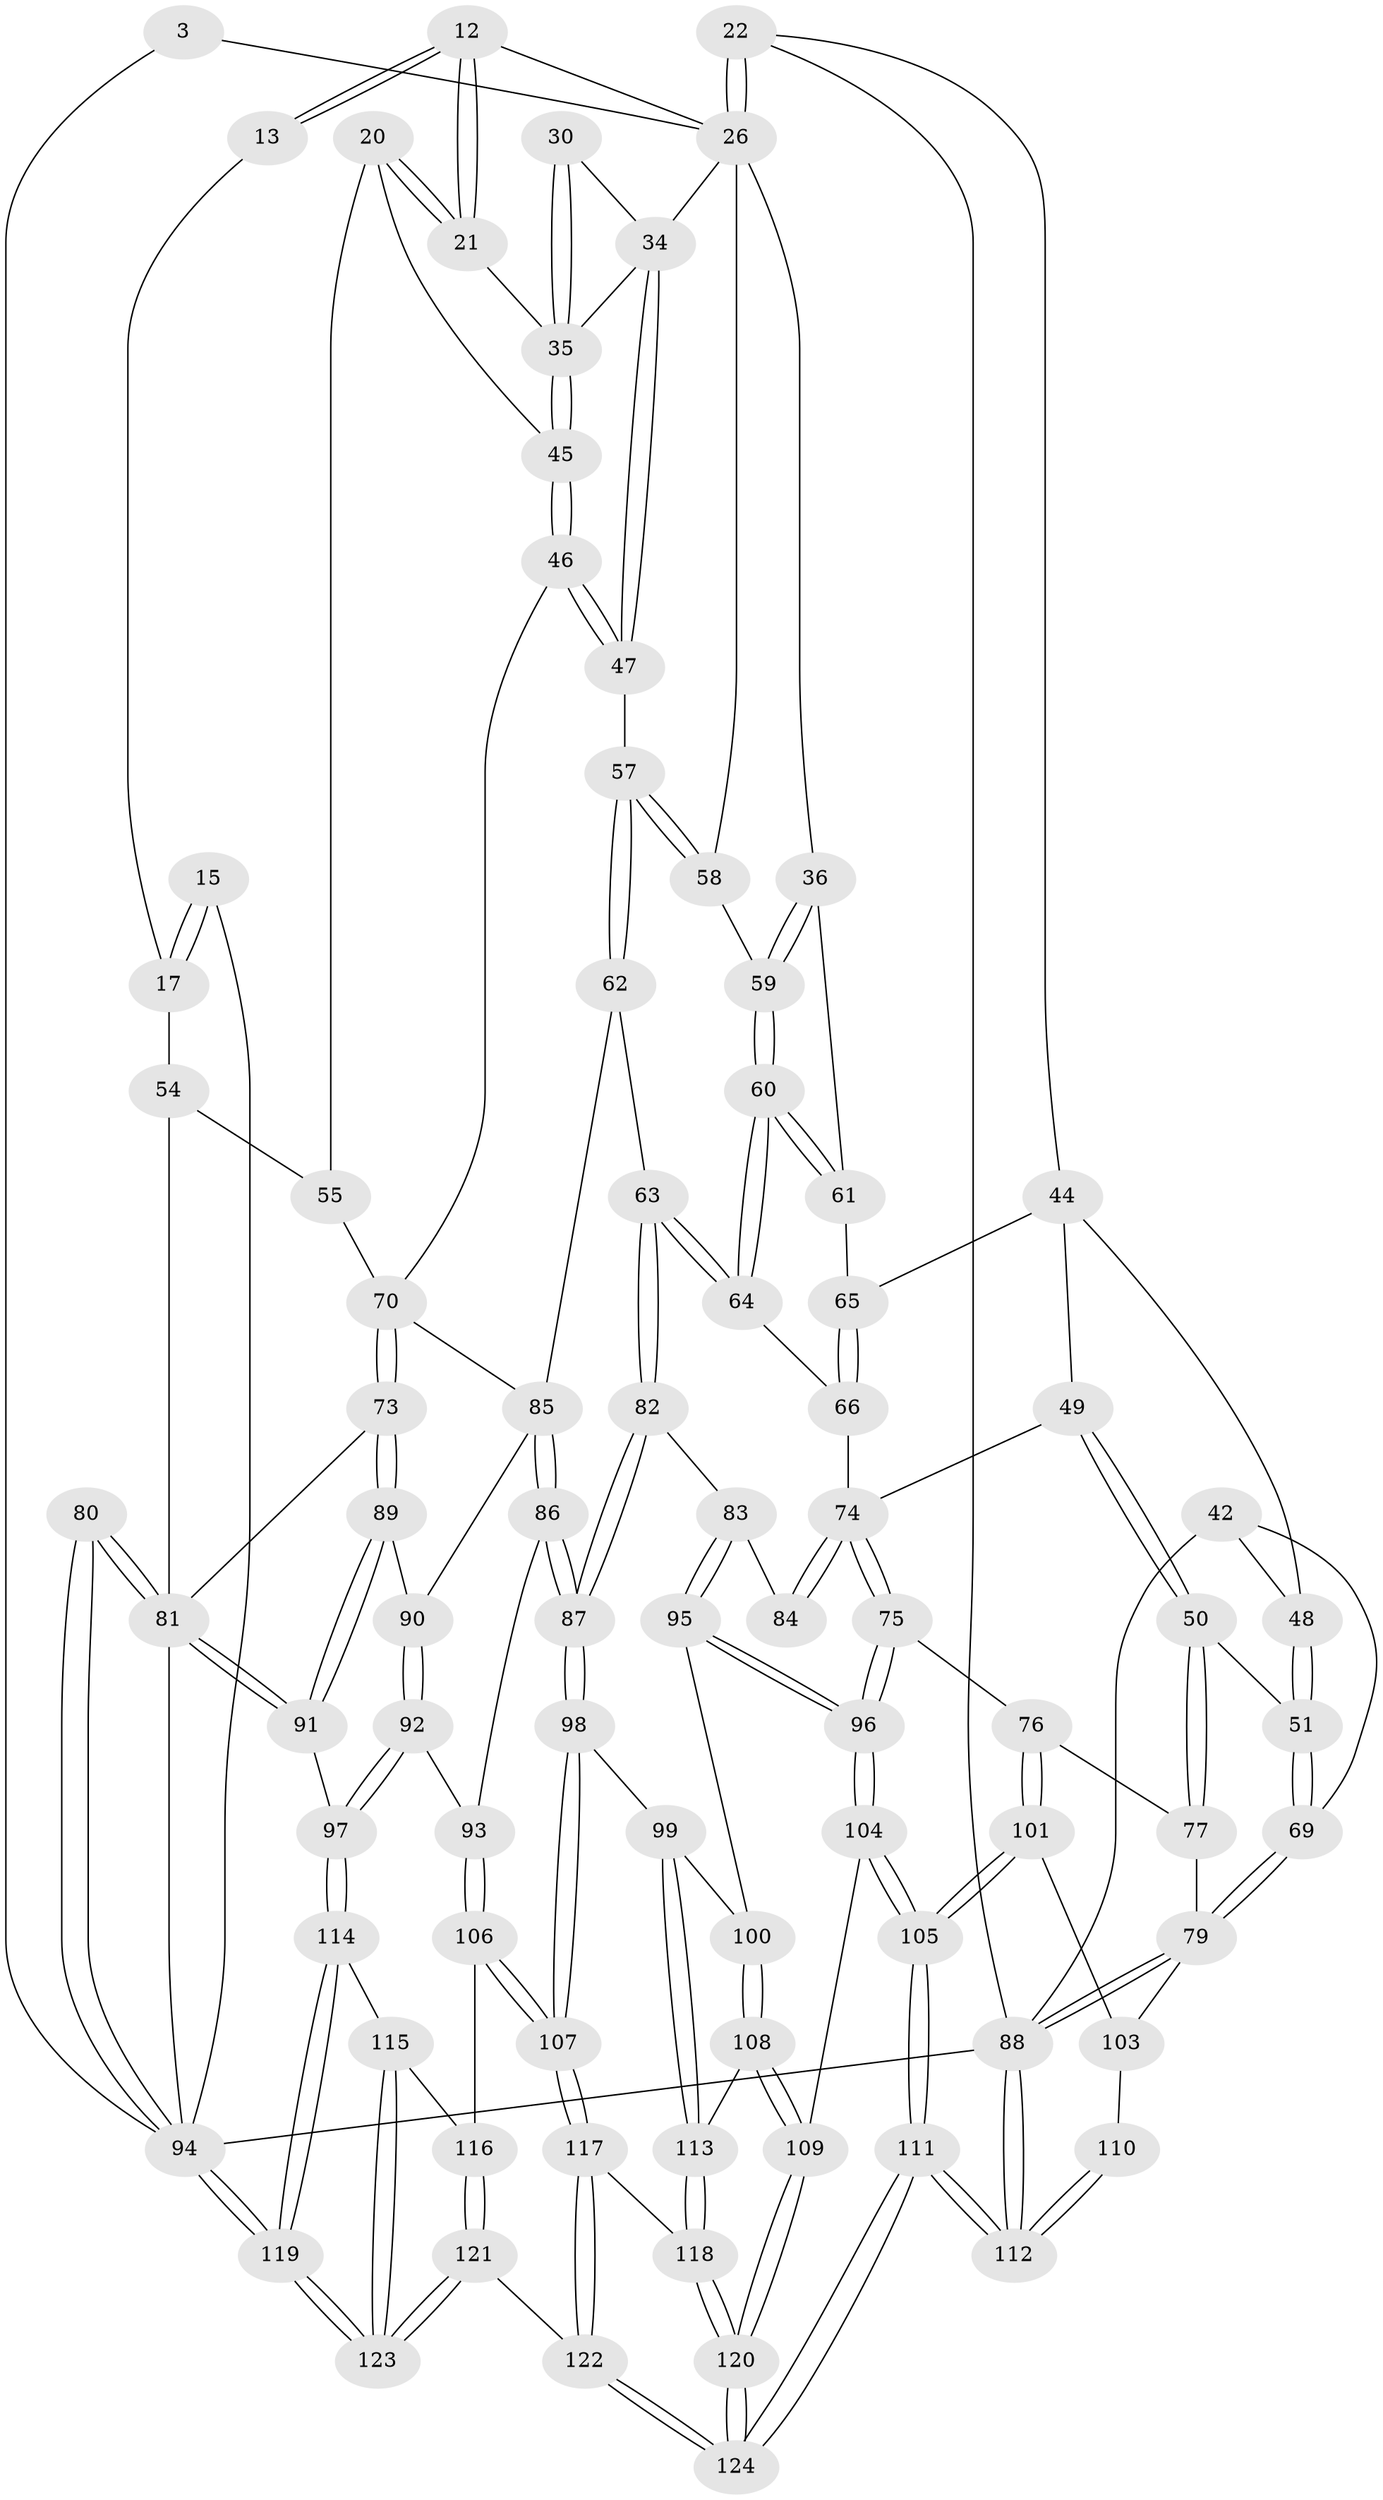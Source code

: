 // original degree distribution, {3: 0.024193548387096774, 5: 0.5241935483870968, 4: 0.22580645161290322, 6: 0.22580645161290322}
// Generated by graph-tools (version 1.1) at 2025/05/03/04/25 22:05:25]
// undirected, 86 vertices, 205 edges
graph export_dot {
graph [start="1"]
  node [color=gray90,style=filled];
  3 [pos="+0.8637642899312377+0"];
  12 [pos="+0.8070797745295336+0.09558716199606863"];
  13 [pos="+0.8256337307070037+0.07099701282270385"];
  15 [pos="+1+0.12171285821357558"];
  17 [pos="+0.9745562021728824+0.22575781512235926",super="+16"];
  20 [pos="+0.8943917882044575+0.24943545700016417"];
  21 [pos="+0.8136383572823782+0.19702684135423545"];
  22 [pos="+0.44430742668118794+0.11598189651369005",super="+9"];
  26 [pos="+0.39993186019568516+0.27548760781396625",super="+25+23+11+10"];
  30 [pos="+0.7297607769564021+0.3073304671376137"];
  34 [pos="+0.6956183653007441+0.295355243796741",super="+31+28"];
  35 [pos="+0.7626126796422179+0.3588244633750507",super="+33+29"];
  36 [pos="+0.3880275200228592+0.28674049179114125"];
  42 [pos="+0+0.3201187992240778"];
  44 [pos="+0.11747625363156715+0.2698708581722215",super="+43+40"];
  45 [pos="+0.7809872286773376+0.3958115530250515",super="+32"];
  46 [pos="+0.7788070621027116+0.42019784663732607"];
  47 [pos="+0.6661363969968066+0.3840953578928947"];
  48 [pos="+0.09748409525535472+0.3048268564053648",super="+41"];
  49 [pos="+0.18758206636787367+0.45342160902263046"];
  50 [pos="+0.08932839129487911+0.4663926119574903"];
  51 [pos="+0.046638689049512086+0.4435486535409528"];
  54 [pos="+0.9633430018916349+0.43445967098376265",super="+18"];
  55 [pos="+0.9052227724819225+0.4263061514984535",super="+19"];
  57 [pos="+0.6114697816807451+0.3780705603807319"];
  58 [pos="+0.5752302005469675+0.31754698813690657"];
  59 [pos="+0.5014607281916675+0.3880036055072189"];
  60 [pos="+0.47352590319502885+0.4479900387624211"];
  61 [pos="+0.4376486799597182+0.4041048557426297",super="+37"];
  62 [pos="+0.5667215646370444+0.5406769743760573"];
  63 [pos="+0.5576722565766089+0.5424233926040616"];
  64 [pos="+0.48021384450249405+0.5060756232968882"];
  65 [pos="+0.358594906375253+0.42285169494639024",super="+38"];
  66 [pos="+0.36793100132898315+0.5286746917015521"];
  69 [pos="+0+0.39797806424226534"];
  70 [pos="+0.7756277723243334+0.507342013686536",super="+56"];
  73 [pos="+0.8508148673540435+0.5936405459828858"];
  74 [pos="+0.1978602189543704+0.7102106223700458",super="+68+67"];
  75 [pos="+0.17993999972883887+0.7263456373989147"];
  76 [pos="+0.14019864699541934+0.7237396776406938"];
  77 [pos="+0.07931734751909392+0.7067941388088781"];
  79 [pos="+0+0.7871005514233216",super="+78"];
  80 [pos="+1+0.7789389619286032"];
  81 [pos="+1+0.7728928965284931",super="+72+53"];
  82 [pos="+0.4849570916579896+0.7131642222751848"];
  83 [pos="+0.35651375800756135+0.6638830206772982"];
  84 [pos="+0.3384396167103366+0.64917570396073"];
  85 [pos="+0.6692474210834428+0.6385310833631376",super="+71"];
  86 [pos="+0.6448218034464356+0.7624997708722892"];
  87 [pos="+0.5092092926678302+0.7721406225440104"];
  88 [pos="+0+1",super="+5"];
  89 [pos="+0.8541779367662389+0.6921862924220563"];
  90 [pos="+0.6959134276910623+0.6500187556529319"];
  91 [pos="+0.8757299914078158+0.7665974012865189"];
  92 [pos="+0.8233181146064499+0.794483708889883"];
  93 [pos="+0.6699019694172241+0.7835126568809204"];
  94 [pos="+1+1",super="+4+52"];
  95 [pos="+0.35220585548697103+0.8181906908667618"];
  96 [pos="+0.23316121865735037+0.8109750130563959"];
  97 [pos="+0.842691281016761+0.7972553025821779"];
  98 [pos="+0.49035297975971204+0.813629734044481"];
  99 [pos="+0.4415952304206543+0.8286944554928035"];
  100 [pos="+0.3615861917582562+0.8237180844948516"];
  101 [pos="+0.11399768187436862+0.8772267776129345"];
  103 [pos="+0.06200343377646955+0.8584762378479892",super="+102"];
  104 [pos="+0.22867776958776373+0.9237025154596381"];
  105 [pos="+0.19180147190715685+0.9776587114603754"];
  106 [pos="+0.6562406815776411+0.89236200876555"];
  107 [pos="+0.529443262847406+0.9199323536211562"];
  108 [pos="+0.33888093474130004+0.9114858792800826"];
  109 [pos="+0.32253873548063006+0.9288051367647538"];
  110 [pos="+0.07920644923130842+0.8984658082949489"];
  111 [pos="+0.048976365956058115+1"];
  112 [pos="+0+1"];
  113 [pos="+0.40191848246462264+0.9118502817171925"];
  114 [pos="+0.8362477986878903+0.8427185855410186"];
  115 [pos="+0.7536295701008582+0.9265800805516299"];
  116 [pos="+0.6816799248315352+0.9252186368543093"];
  117 [pos="+0.5247851081232779+0.9502493937993469"];
  118 [pos="+0.4087801324429638+0.9407459599987863"];
  119 [pos="+1+1"];
  120 [pos="+0.37291583188344607+0.9969399892878292"];
  121 [pos="+0.5841653681657343+1"];
  122 [pos="+0.5505893158214676+1"];
  123 [pos="+0.8318590818864511+1"];
  124 [pos="+0.40082667049300513+1"];
  3 -- 94;
  3 -- 26;
  12 -- 13;
  12 -- 13;
  12 -- 21;
  12 -- 21;
  12 -- 26;
  13 -- 17;
  15 -- 17 [weight=2];
  15 -- 17;
  15 -- 94;
  17 -- 54;
  20 -- 21;
  20 -- 21;
  20 -- 45;
  20 -- 55;
  21 -- 35;
  22 -- 26 [weight=3];
  22 -- 26;
  22 -- 88;
  22 -- 44 [weight=2];
  26 -- 36;
  26 -- 58;
  26 -- 34 [weight=2];
  30 -- 35 [weight=2];
  30 -- 35;
  30 -- 34;
  34 -- 47;
  34 -- 47;
  34 -- 35;
  35 -- 45 [weight=2];
  35 -- 45;
  36 -- 59;
  36 -- 59;
  36 -- 61;
  42 -- 69;
  42 -- 88;
  42 -- 48;
  44 -- 48 [weight=2];
  44 -- 65;
  44 -- 49;
  45 -- 46;
  45 -- 46;
  46 -- 47;
  46 -- 47;
  46 -- 70;
  47 -- 57;
  48 -- 51;
  48 -- 51;
  49 -- 50;
  49 -- 50;
  49 -- 74;
  50 -- 51;
  50 -- 77;
  50 -- 77;
  51 -- 69;
  51 -- 69;
  54 -- 55 [weight=2];
  54 -- 81;
  55 -- 70;
  57 -- 58;
  57 -- 58;
  57 -- 62;
  57 -- 62;
  58 -- 59;
  59 -- 60;
  59 -- 60;
  60 -- 61;
  60 -- 61;
  60 -- 64;
  60 -- 64;
  61 -- 65 [weight=2];
  62 -- 63;
  62 -- 85;
  63 -- 64;
  63 -- 64;
  63 -- 82;
  63 -- 82;
  64 -- 66;
  65 -- 66;
  65 -- 66;
  66 -- 74;
  69 -- 79;
  69 -- 79;
  70 -- 73;
  70 -- 73;
  70 -- 85;
  73 -- 89;
  73 -- 89;
  73 -- 81;
  74 -- 75;
  74 -- 75;
  74 -- 84 [weight=2];
  74 -- 84;
  75 -- 76;
  75 -- 96;
  75 -- 96;
  76 -- 77;
  76 -- 101;
  76 -- 101;
  77 -- 79;
  79 -- 88;
  79 -- 88;
  79 -- 103;
  80 -- 81;
  80 -- 81;
  80 -- 94 [weight=2];
  80 -- 94;
  81 -- 91;
  81 -- 91;
  81 -- 94;
  82 -- 83;
  82 -- 87;
  82 -- 87;
  83 -- 84;
  83 -- 95;
  83 -- 95;
  85 -- 86;
  85 -- 86;
  85 -- 90;
  86 -- 87;
  86 -- 87;
  86 -- 93;
  87 -- 98;
  87 -- 98;
  88 -- 112;
  88 -- 112;
  88 -- 94 [weight=2];
  89 -- 90;
  89 -- 91;
  89 -- 91;
  90 -- 92;
  90 -- 92;
  91 -- 97;
  92 -- 93;
  92 -- 97;
  92 -- 97;
  93 -- 106;
  93 -- 106;
  94 -- 119;
  94 -- 119;
  95 -- 96;
  95 -- 96;
  95 -- 100;
  96 -- 104;
  96 -- 104;
  97 -- 114;
  97 -- 114;
  98 -- 99;
  98 -- 107;
  98 -- 107;
  99 -- 100;
  99 -- 113;
  99 -- 113;
  100 -- 108;
  100 -- 108;
  101 -- 105;
  101 -- 105;
  101 -- 103;
  103 -- 110 [weight=2];
  104 -- 105;
  104 -- 105;
  104 -- 109;
  105 -- 111;
  105 -- 111;
  106 -- 107;
  106 -- 107;
  106 -- 116;
  107 -- 117;
  107 -- 117;
  108 -- 109;
  108 -- 109;
  108 -- 113;
  109 -- 120;
  109 -- 120;
  110 -- 112;
  110 -- 112;
  111 -- 112;
  111 -- 112;
  111 -- 124;
  111 -- 124;
  113 -- 118;
  113 -- 118;
  114 -- 115;
  114 -- 119;
  114 -- 119;
  115 -- 116;
  115 -- 123;
  115 -- 123;
  116 -- 121;
  116 -- 121;
  117 -- 118;
  117 -- 122;
  117 -- 122;
  118 -- 120;
  118 -- 120;
  119 -- 123;
  119 -- 123;
  120 -- 124;
  120 -- 124;
  121 -- 122;
  121 -- 123;
  121 -- 123;
  122 -- 124;
  122 -- 124;
}
